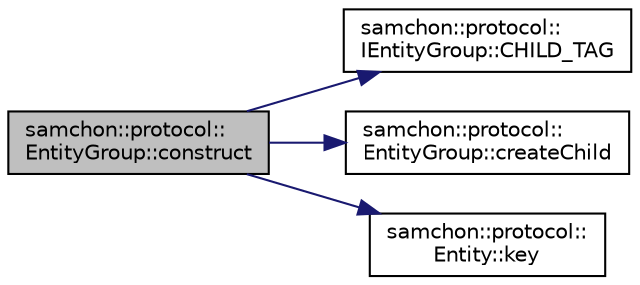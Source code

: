 digraph "samchon::protocol::EntityGroup::construct"
{
  edge [fontname="Helvetica",fontsize="10",labelfontname="Helvetica",labelfontsize="10"];
  node [fontname="Helvetica",fontsize="10",shape=record];
  rankdir="LR";
  Node1 [label="samchon::protocol::\lEntityGroup::construct",height=0.2,width=0.4,color="black", fillcolor="grey75", style="filled", fontcolor="black"];
  Node1 -> Node2 [color="midnightblue",fontsize="10",style="solid",fontname="Helvetica"];
  Node2 [label="samchon::protocol::\lIEntityGroup::CHILD_TAG",height=0.2,width=0.4,color="black", fillcolor="white", style="filled",URL="$d9/d4c/classsamchon_1_1protocol_1_1IEntityGroup.html#ae0a5bb34fa6a29cf1103fc67e2d72662",tooltip="A tag name of children. "];
  Node1 -> Node3 [color="midnightblue",fontsize="10",style="solid",fontname="Helvetica"];
  Node3 [label="samchon::protocol::\lEntityGroup::createChild",height=0.2,width=0.4,color="black", fillcolor="white", style="filled",URL="$d4/deb/classsamchon_1_1protocol_1_1EntityGroup.html#a224c7fa73d5b83262203ec205b0b482f",tooltip="Factory method of a child Entity. "];
  Node1 -> Node4 [color="midnightblue",fontsize="10",style="solid",fontname="Helvetica"];
  Node4 [label="samchon::protocol::\lEntity::key",height=0.2,width=0.4,color="black", fillcolor="white", style="filled",URL="$d0/d3e/classsamchon_1_1protocol_1_1Entity.html#abb4726bdc349e1d701039e05eb95ec10",tooltip="Get a key that can identify the Entity uniquely. "];
}
